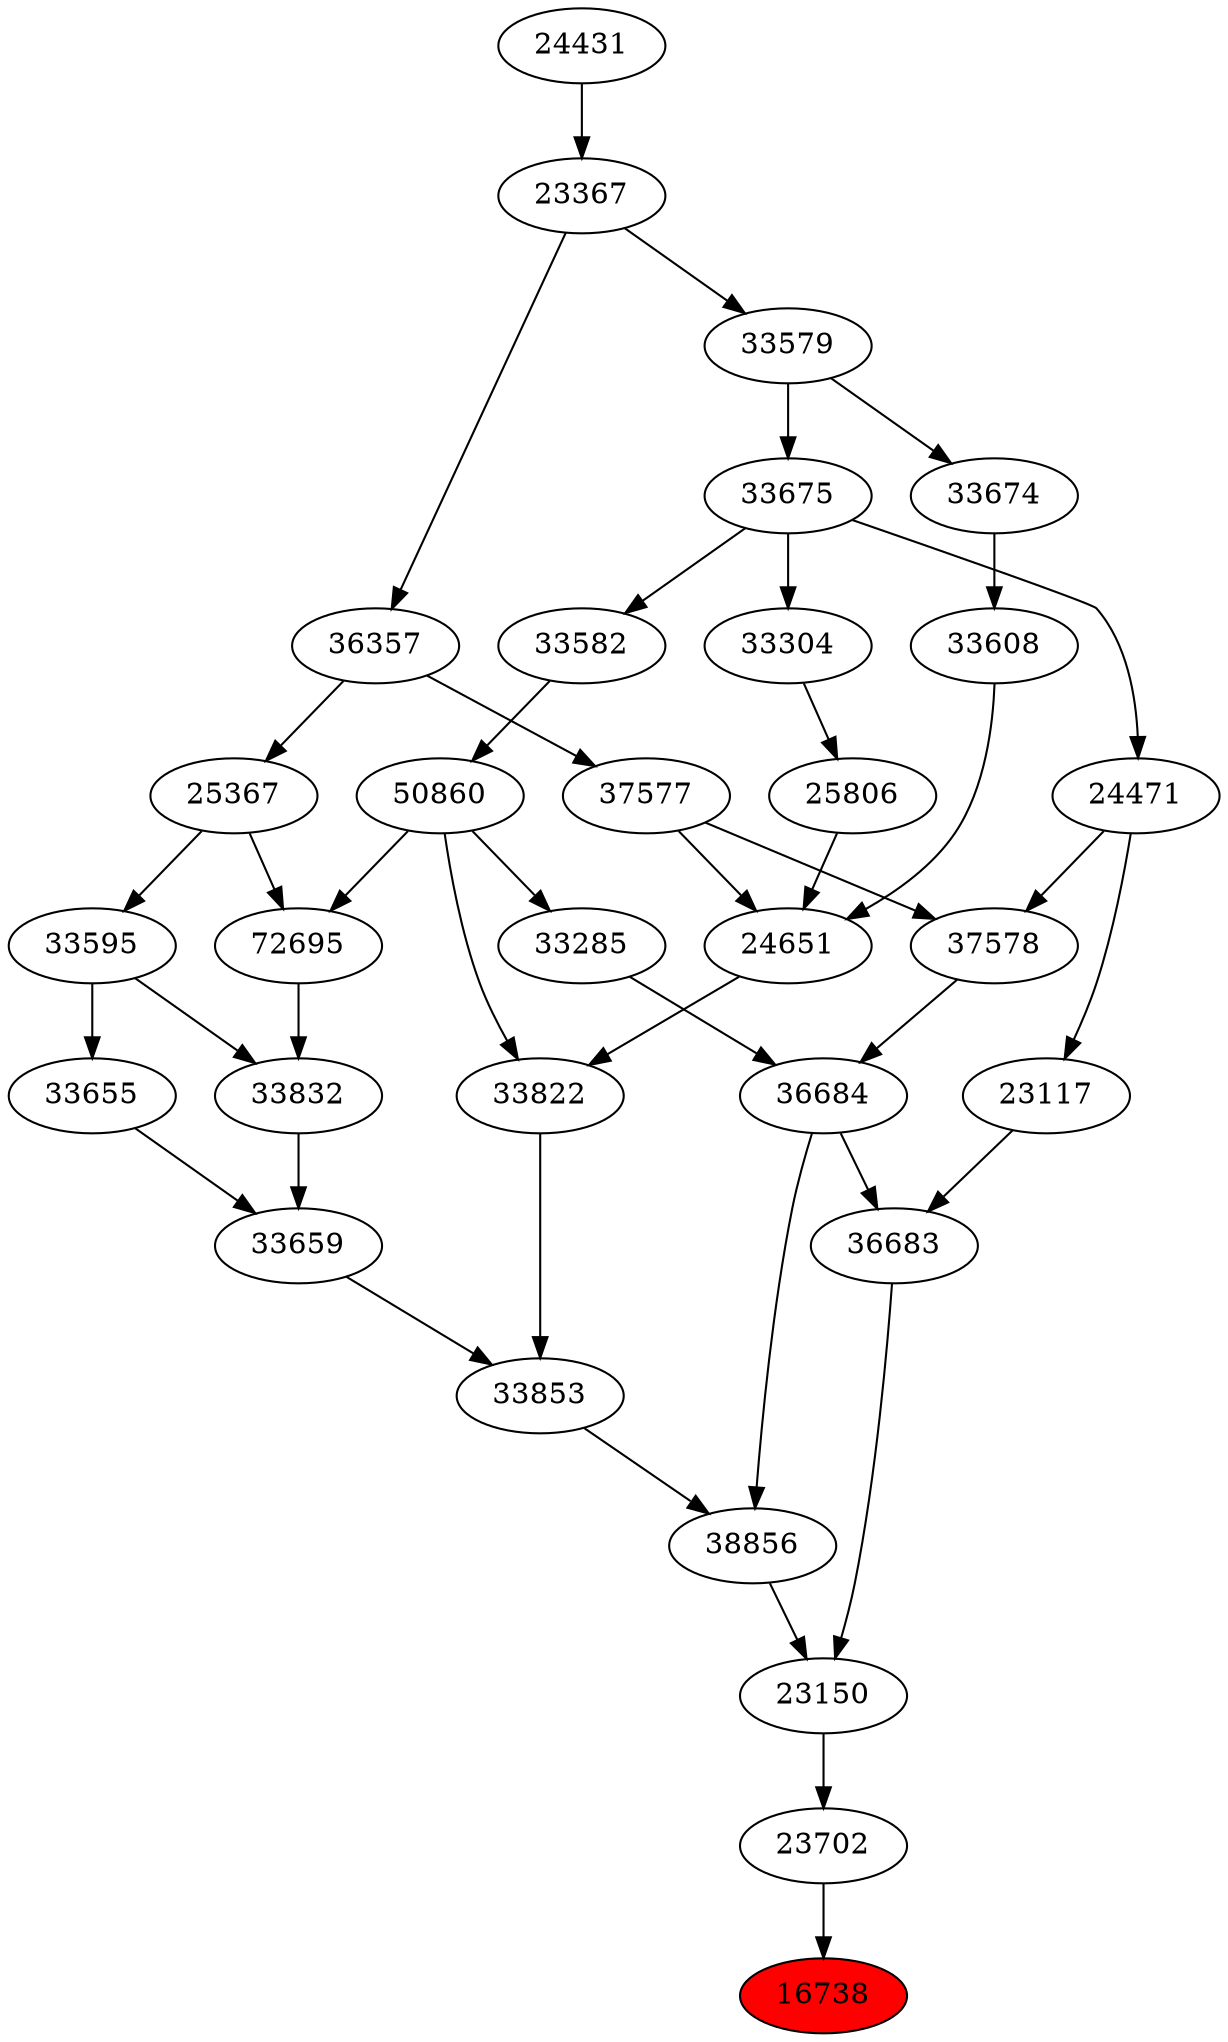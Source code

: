 strict digraph{ 
16738 [label="16738" fillcolor=red style=filled]
23702 -> 16738
23702 [label="23702"]
23150 -> 23702
23150 [label="23150"]
38856 -> 23150
36683 -> 23150
38856 [label="38856"]
33853 -> 38856
36684 -> 38856
36683 [label="36683"]
36684 -> 36683
23117 -> 36683
33853 [label="33853"]
33659 -> 33853
33822 -> 33853
36684 [label="36684"]
33285 -> 36684
37578 -> 36684
23117 [label="23117"]
24471 -> 23117
33659 [label="33659"]
33655 -> 33659
33832 -> 33659
33822 [label="33822"]
24651 -> 33822
50860 -> 33822
33285 [label="33285"]
50860 -> 33285
37578 [label="37578"]
24471 -> 37578
37577 -> 37578
24471 [label="24471"]
33675 -> 24471
33655 [label="33655"]
33595 -> 33655
33832 [label="33832"]
72695 -> 33832
33595 -> 33832
24651 [label="24651"]
25806 -> 24651
33608 -> 24651
37577 -> 24651
50860 [label="50860"]
33582 -> 50860
37577 [label="37577"]
36357 -> 37577
33675 [label="33675"]
33579 -> 33675
33595 [label="33595"]
25367 -> 33595
72695 [label="72695"]
50860 -> 72695
25367 -> 72695
25806 [label="25806"]
33304 -> 25806
33608 [label="33608"]
33674 -> 33608
33582 [label="33582"]
33675 -> 33582
36357 [label="36357"]
23367 -> 36357
33579 [label="33579"]
23367 -> 33579
25367 [label="25367"]
36357 -> 25367
33304 [label="33304"]
33675 -> 33304
33674 [label="33674"]
33579 -> 33674
23367 [label="23367"]
24431 -> 23367
24431 [label="24431"]
}